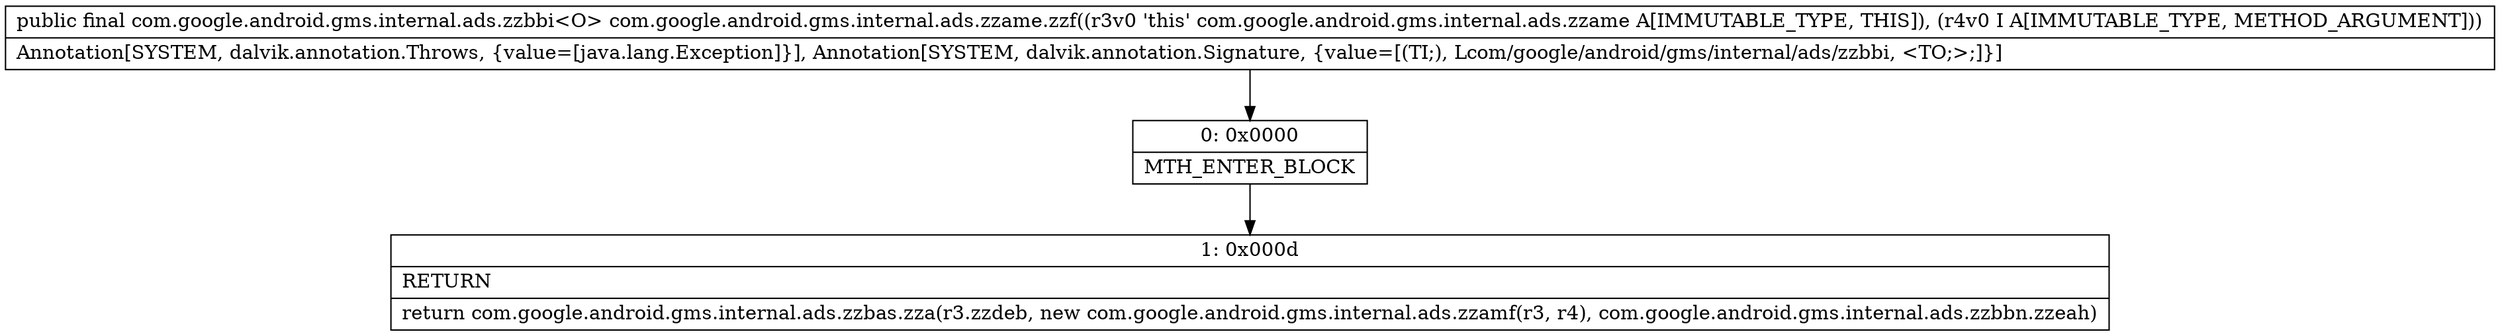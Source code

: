 digraph "CFG forcom.google.android.gms.internal.ads.zzame.zzf(Ljava\/lang\/Object;)Lcom\/google\/android\/gms\/internal\/ads\/zzbbi;" {
Node_0 [shape=record,label="{0\:\ 0x0000|MTH_ENTER_BLOCK\l}"];
Node_1 [shape=record,label="{1\:\ 0x000d|RETURN\l|return com.google.android.gms.internal.ads.zzbas.zza(r3.zzdeb, new com.google.android.gms.internal.ads.zzamf(r3, r4), com.google.android.gms.internal.ads.zzbbn.zzeah)\l}"];
MethodNode[shape=record,label="{public final com.google.android.gms.internal.ads.zzbbi\<O\> com.google.android.gms.internal.ads.zzame.zzf((r3v0 'this' com.google.android.gms.internal.ads.zzame A[IMMUTABLE_TYPE, THIS]), (r4v0 I A[IMMUTABLE_TYPE, METHOD_ARGUMENT]))  | Annotation[SYSTEM, dalvik.annotation.Throws, \{value=[java.lang.Exception]\}], Annotation[SYSTEM, dalvik.annotation.Signature, \{value=[(TI;), Lcom\/google\/android\/gms\/internal\/ads\/zzbbi, \<TO;\>;]\}]\l}"];
MethodNode -> Node_0;
Node_0 -> Node_1;
}

